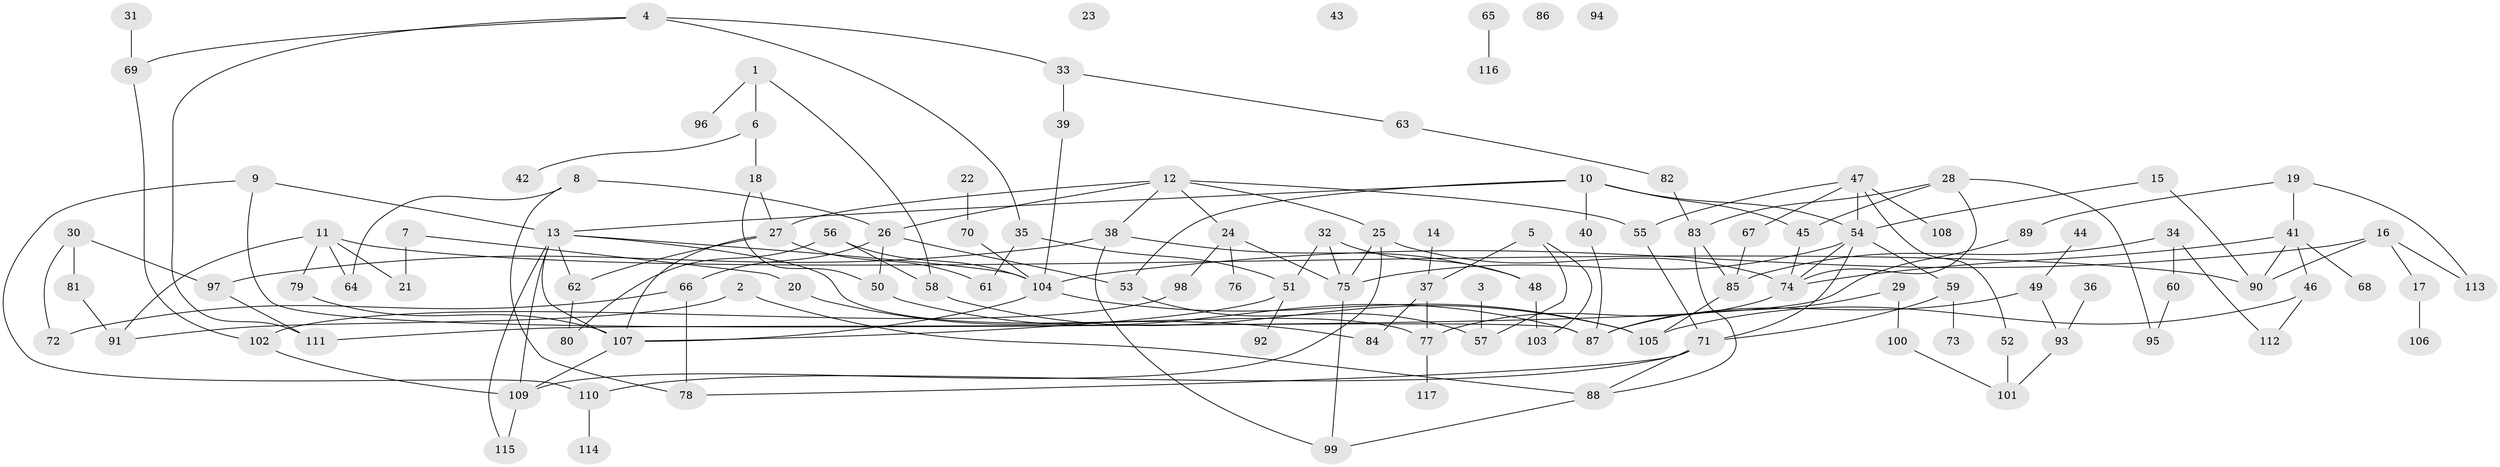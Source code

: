 // Generated by graph-tools (version 1.1) at 2025/13/03/09/25 04:13:07]
// undirected, 117 vertices, 165 edges
graph export_dot {
graph [start="1"]
  node [color=gray90,style=filled];
  1;
  2;
  3;
  4;
  5;
  6;
  7;
  8;
  9;
  10;
  11;
  12;
  13;
  14;
  15;
  16;
  17;
  18;
  19;
  20;
  21;
  22;
  23;
  24;
  25;
  26;
  27;
  28;
  29;
  30;
  31;
  32;
  33;
  34;
  35;
  36;
  37;
  38;
  39;
  40;
  41;
  42;
  43;
  44;
  45;
  46;
  47;
  48;
  49;
  50;
  51;
  52;
  53;
  54;
  55;
  56;
  57;
  58;
  59;
  60;
  61;
  62;
  63;
  64;
  65;
  66;
  67;
  68;
  69;
  70;
  71;
  72;
  73;
  74;
  75;
  76;
  77;
  78;
  79;
  80;
  81;
  82;
  83;
  84;
  85;
  86;
  87;
  88;
  89;
  90;
  91;
  92;
  93;
  94;
  95;
  96;
  97;
  98;
  99;
  100;
  101;
  102;
  103;
  104;
  105;
  106;
  107;
  108;
  109;
  110;
  111;
  112;
  113;
  114;
  115;
  116;
  117;
  1 -- 6;
  1 -- 58;
  1 -- 96;
  2 -- 88;
  2 -- 91;
  3 -- 57;
  4 -- 33;
  4 -- 35;
  4 -- 69;
  4 -- 111;
  5 -- 37;
  5 -- 57;
  5 -- 103;
  6 -- 18;
  6 -- 42;
  7 -- 20;
  7 -- 21;
  8 -- 26;
  8 -- 64;
  8 -- 78;
  9 -- 13;
  9 -- 87;
  9 -- 110;
  10 -- 13;
  10 -- 40;
  10 -- 45;
  10 -- 53;
  10 -- 54;
  11 -- 21;
  11 -- 64;
  11 -- 79;
  11 -- 90;
  11 -- 91;
  12 -- 24;
  12 -- 25;
  12 -- 26;
  12 -- 27;
  12 -- 38;
  12 -- 55;
  13 -- 62;
  13 -- 77;
  13 -- 104;
  13 -- 107;
  13 -- 109;
  13 -- 115;
  14 -- 37;
  15 -- 54;
  15 -- 90;
  16 -- 17;
  16 -- 90;
  16 -- 104;
  16 -- 113;
  17 -- 106;
  18 -- 27;
  18 -- 50;
  19 -- 41;
  19 -- 89;
  19 -- 113;
  20 -- 84;
  22 -- 70;
  24 -- 75;
  24 -- 76;
  24 -- 98;
  25 -- 74;
  25 -- 75;
  25 -- 109;
  26 -- 50;
  26 -- 53;
  26 -- 66;
  27 -- 61;
  27 -- 62;
  27 -- 107;
  28 -- 45;
  28 -- 74;
  28 -- 83;
  28 -- 95;
  29 -- 87;
  29 -- 100;
  30 -- 72;
  30 -- 81;
  30 -- 97;
  31 -- 69;
  32 -- 48;
  32 -- 51;
  32 -- 75;
  33 -- 39;
  33 -- 63;
  34 -- 60;
  34 -- 85;
  34 -- 112;
  35 -- 51;
  35 -- 61;
  36 -- 93;
  37 -- 77;
  37 -- 84;
  38 -- 48;
  38 -- 97;
  38 -- 99;
  39 -- 104;
  40 -- 87;
  41 -- 46;
  41 -- 68;
  41 -- 74;
  41 -- 90;
  44 -- 49;
  45 -- 74;
  46 -- 105;
  46 -- 112;
  47 -- 52;
  47 -- 54;
  47 -- 55;
  47 -- 67;
  47 -- 108;
  48 -- 103;
  49 -- 87;
  49 -- 93;
  50 -- 87;
  51 -- 92;
  51 -- 107;
  52 -- 101;
  53 -- 57;
  54 -- 59;
  54 -- 71;
  54 -- 74;
  54 -- 75;
  55 -- 71;
  56 -- 58;
  56 -- 80;
  56 -- 104;
  58 -- 105;
  59 -- 71;
  59 -- 73;
  60 -- 95;
  62 -- 80;
  63 -- 82;
  65 -- 116;
  66 -- 72;
  66 -- 78;
  67 -- 85;
  69 -- 102;
  70 -- 104;
  71 -- 78;
  71 -- 88;
  71 -- 110;
  74 -- 77;
  75 -- 99;
  77 -- 117;
  79 -- 107;
  81 -- 91;
  82 -- 83;
  83 -- 85;
  83 -- 88;
  85 -- 105;
  88 -- 99;
  89 -- 111;
  93 -- 101;
  97 -- 111;
  98 -- 102;
  100 -- 101;
  102 -- 109;
  104 -- 105;
  104 -- 107;
  107 -- 109;
  109 -- 115;
  110 -- 114;
}
